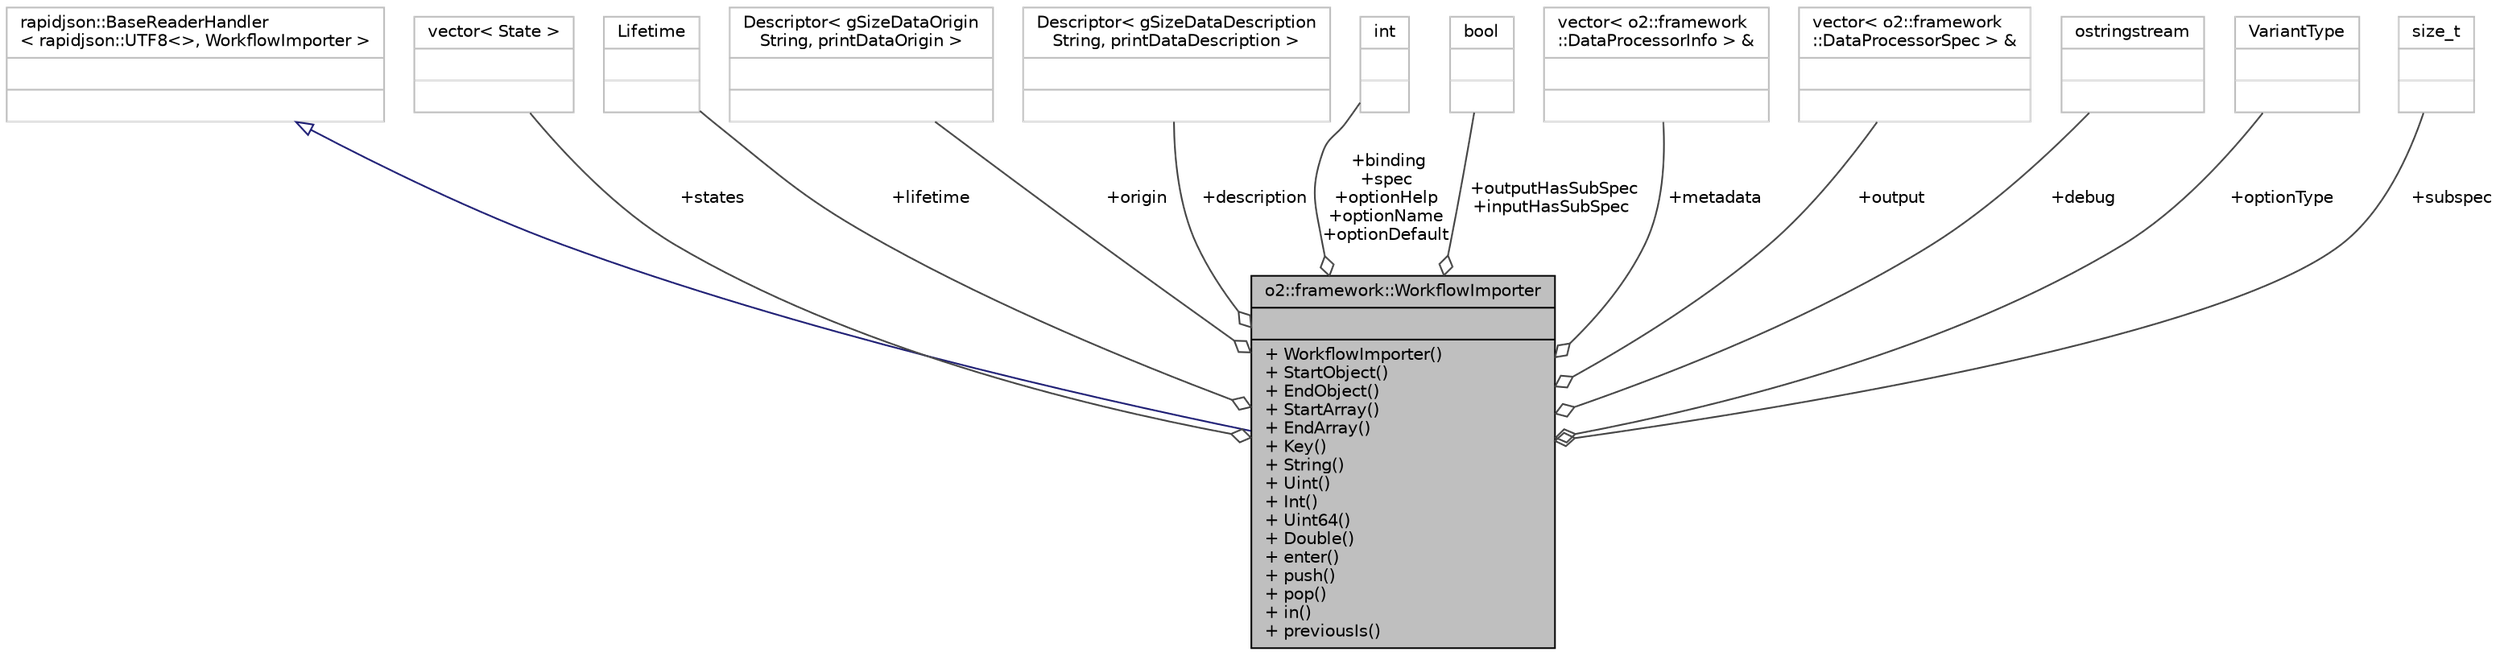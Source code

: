 digraph "o2::framework::WorkflowImporter"
{
 // INTERACTIVE_SVG=YES
  bgcolor="transparent";
  edge [fontname="Helvetica",fontsize="10",labelfontname="Helvetica",labelfontsize="10"];
  node [fontname="Helvetica",fontsize="10",shape=record];
  Node2 [label="{o2::framework::WorkflowImporter\n||+ WorkflowImporter()\l+ StartObject()\l+ EndObject()\l+ StartArray()\l+ EndArray()\l+ Key()\l+ String()\l+ Uint()\l+ Int()\l+ Uint64()\l+ Double()\l+ enter()\l+ push()\l+ pop()\l+ in()\l+ previousIs()\l}",height=0.2,width=0.4,color="black", fillcolor="grey75", style="filled", fontcolor="black"];
  Node3 -> Node2 [dir="back",color="midnightblue",fontsize="10",style="solid",arrowtail="onormal",fontname="Helvetica"];
  Node3 [label="{rapidjson::BaseReaderHandler\l\< rapidjson::UTF8\<\>, WorkflowImporter \>\n||}",height=0.2,width=0.4,color="grey75"];
  Node4 -> Node2 [color="grey25",fontsize="10",style="solid",label=" +states" ,arrowhead="odiamond",fontname="Helvetica"];
  Node4 [label="{vector\< State \>\n||}",height=0.2,width=0.4,color="grey75"];
  Node5 -> Node2 [color="grey25",fontsize="10",style="solid",label=" +lifetime" ,arrowhead="odiamond",fontname="Helvetica"];
  Node5 [label="{Lifetime\n||}",height=0.2,width=0.4,color="grey75"];
  Node6 -> Node2 [color="grey25",fontsize="10",style="solid",label=" +origin" ,arrowhead="odiamond",fontname="Helvetica"];
  Node6 [label="{Descriptor\< gSizeDataOrigin\lString, printDataOrigin \>\n||}",height=0.2,width=0.4,color="grey75"];
  Node7 -> Node2 [color="grey25",fontsize="10",style="solid",label=" +description" ,arrowhead="odiamond",fontname="Helvetica"];
  Node7 [label="{Descriptor\< gSizeDataDescription\lString, printDataDescription \>\n||}",height=0.2,width=0.4,color="grey75"];
  Node8 -> Node2 [color="grey25",fontsize="10",style="solid",label=" +binding\n+spec\n+optionHelp\n+optionName\n+optionDefault" ,arrowhead="odiamond",fontname="Helvetica"];
  Node8 [label="{int\n||}",height=0.2,width=0.4,color="grey75"];
  Node9 -> Node2 [color="grey25",fontsize="10",style="solid",label=" +outputHasSubSpec\n+inputHasSubSpec" ,arrowhead="odiamond",fontname="Helvetica"];
  Node9 [label="{bool\n||}",height=0.2,width=0.4,color="grey75"];
  Node10 -> Node2 [color="grey25",fontsize="10",style="solid",label=" +metadata" ,arrowhead="odiamond",fontname="Helvetica"];
  Node10 [label="{vector\< o2::framework\l::DataProcessorInfo \> &\n||}",height=0.2,width=0.4,color="grey75"];
  Node11 -> Node2 [color="grey25",fontsize="10",style="solid",label=" +output" ,arrowhead="odiamond",fontname="Helvetica"];
  Node11 [label="{vector\< o2::framework\l::DataProcessorSpec \> &\n||}",height=0.2,width=0.4,color="grey75"];
  Node12 -> Node2 [color="grey25",fontsize="10",style="solid",label=" +debug" ,arrowhead="odiamond",fontname="Helvetica"];
  Node12 [label="{ostringstream\n||}",height=0.2,width=0.4,color="grey75"];
  Node13 -> Node2 [color="grey25",fontsize="10",style="solid",label=" +optionType" ,arrowhead="odiamond",fontname="Helvetica"];
  Node13 [label="{VariantType\n||}",height=0.2,width=0.4,color="grey75"];
  Node14 -> Node2 [color="grey25",fontsize="10",style="solid",label=" +subspec" ,arrowhead="odiamond",fontname="Helvetica"];
  Node14 [label="{size_t\n||}",height=0.2,width=0.4,color="grey75"];
}
